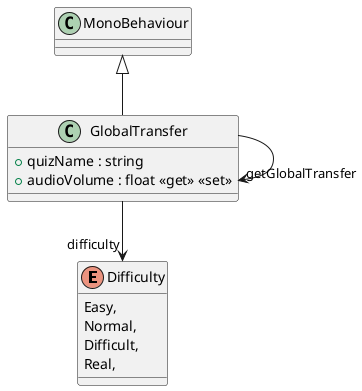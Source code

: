 @startuml
enum Difficulty {
    Easy,
    Normal,
    Difficult,
    Real,
}
class GlobalTransfer {
    + quizName : string
    + audioVolume : float <<get>> <<set>>
}
MonoBehaviour <|-- GlobalTransfer
GlobalTransfer --> "difficulty" Difficulty
GlobalTransfer --> "getGlobalTransfer" GlobalTransfer
@enduml
